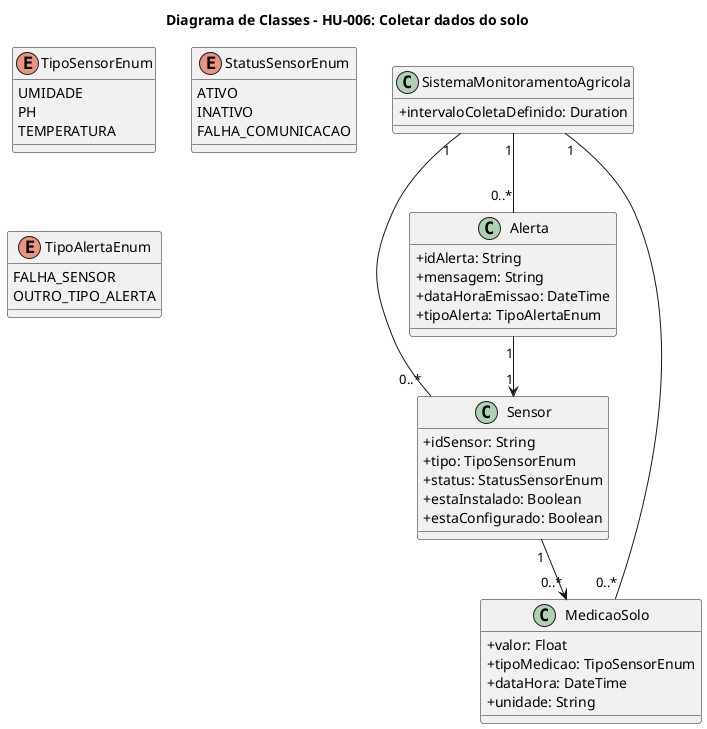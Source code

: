 @startuml
skinparam classAttributeIconSize 0
title Diagrama de Classes - HU-006: Coletar dados do solo 

class SistemaMonitoramentoAgricola {
  +intervaloColetaDefinido: Duration
}

class Sensor {
  +idSensor: String
  +tipo: TipoSensorEnum
  +status: StatusSensorEnum
  +estaInstalado: Boolean
  +estaConfigurado: Boolean
}

enum TipoSensorEnum {
  UMIDADE
  PH
  TEMPERATURA
}

enum StatusSensorEnum {
  ATIVO
  INATIVO
  FALHA_COMUNICACAO
}

class MedicaoSolo {
  +valor: Float
  +tipoMedicao: TipoSensorEnum
  +dataHora: DateTime
  +unidade: String
}

class Alerta {
  +idAlerta: String
  +mensagem: String
  +dataHoraEmissao: DateTime
  +tipoAlerta: TipoAlertaEnum
}

enum TipoAlertaEnum {
  FALHA_SENSOR
  OUTRO_TIPO_ALERTA
}

'Sistema controla sensores, medições e alertas
SistemaMonitoramentoAgricola "1" -- "0..*" Sensor
Sensor "1" --> "0..*" MedicaoSolo
SistemaMonitoramentoAgricola "1" -- "0..*" MedicaoSolo
SistemaMonitoramentoAgricola "1" -- "0..*" Alerta
Alerta "1" --> "1" Sensor
@enduml
